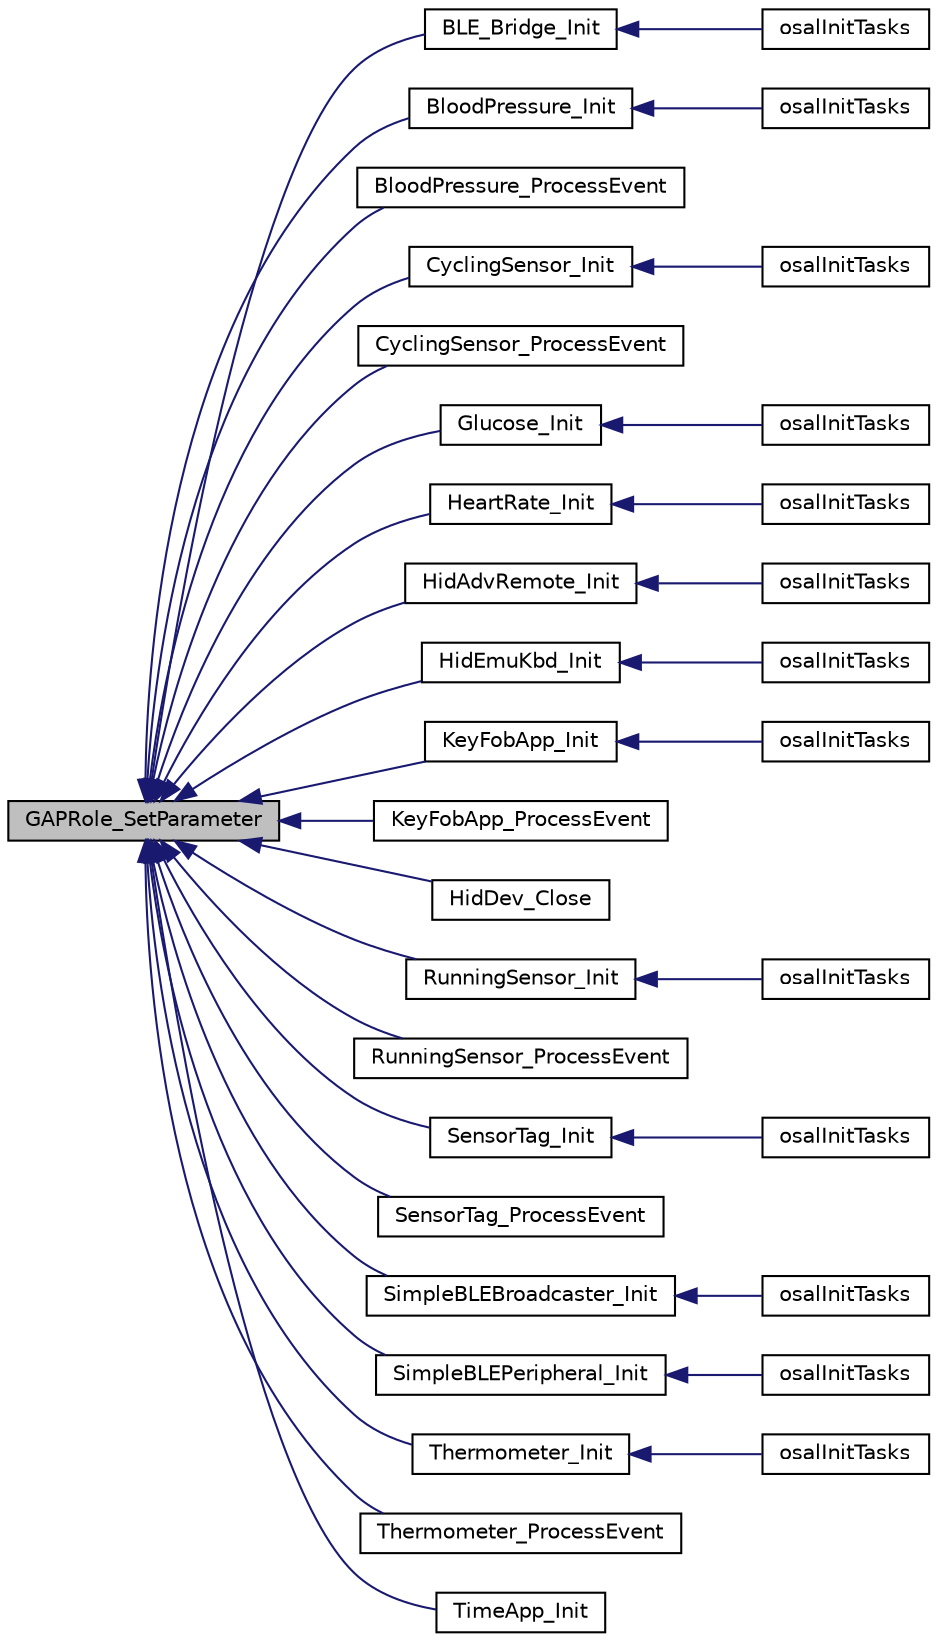 digraph "GAPRole_SetParameter"
{
  edge [fontname="Helvetica",fontsize="10",labelfontname="Helvetica",labelfontsize="10"];
  node [fontname="Helvetica",fontsize="10",shape=record];
  rankdir="LR";
  Node1 [label="GAPRole_SetParameter",height=0.2,width=0.4,color="black", fillcolor="grey75", style="filled" fontcolor="black"];
  Node1 -> Node2 [dir="back",color="midnightblue",fontsize="10",style="solid",fontname="Helvetica"];
  Node2 [label="BLE_Bridge_Init",height=0.2,width=0.4,color="black", fillcolor="white", style="filled",URL="$_b_l_e___bridge_8h.html#a517c0c40f64f6bc27b708b902e21b0e8"];
  Node2 -> Node3 [dir="back",color="midnightblue",fontsize="10",style="solid",fontname="Helvetica"];
  Node3 [label="osalInitTasks",height=0.2,width=0.4,color="black", fillcolor="white", style="filled",URL="$_o_s_a_l___b_l_e___bridge_8c.html#a7ad49ef9f96d7753c3e77e0e69231bb2"];
  Node1 -> Node4 [dir="back",color="midnightblue",fontsize="10",style="solid",fontname="Helvetica"];
  Node4 [label="BloodPressure_Init",height=0.2,width=0.4,color="black", fillcolor="white", style="filled",URL="$blood_pressure_8h.html#a94649fb81e0eccd5975b8cb1cdbeb032"];
  Node4 -> Node5 [dir="back",color="midnightblue",fontsize="10",style="solid",fontname="Helvetica"];
  Node5 [label="osalInitTasks",height=0.2,width=0.4,color="black", fillcolor="white", style="filled",URL="$_o_s_a_l___blood_pressure_8c.html#a7ad49ef9f96d7753c3e77e0e69231bb2"];
  Node1 -> Node6 [dir="back",color="midnightblue",fontsize="10",style="solid",fontname="Helvetica"];
  Node6 [label="BloodPressure_ProcessEvent",height=0.2,width=0.4,color="black", fillcolor="white", style="filled",URL="$blood_pressure_8h.html#a56190a02f171fa626bfa1056692f6926"];
  Node1 -> Node7 [dir="back",color="midnightblue",fontsize="10",style="solid",fontname="Helvetica"];
  Node7 [label="CyclingSensor_Init",height=0.2,width=0.4,color="black", fillcolor="white", style="filled",URL="$cycling_sensor_8h.html#a899bf884f69030ebd3a7ca8a6aa6427b"];
  Node7 -> Node8 [dir="back",color="midnightblue",fontsize="10",style="solid",fontname="Helvetica"];
  Node8 [label="osalInitTasks",height=0.2,width=0.4,color="black", fillcolor="white", style="filled",URL="$_o_s_a_l__cycling_sensor_8c.html#a7ad49ef9f96d7753c3e77e0e69231bb2"];
  Node1 -> Node9 [dir="back",color="midnightblue",fontsize="10",style="solid",fontname="Helvetica"];
  Node9 [label="CyclingSensor_ProcessEvent",height=0.2,width=0.4,color="black", fillcolor="white", style="filled",URL="$cycling_sensor_8h.html#afc7c68f19e8a07760b4acb74fc27f8bc"];
  Node1 -> Node10 [dir="back",color="midnightblue",fontsize="10",style="solid",fontname="Helvetica"];
  Node10 [label="Glucose_Init",height=0.2,width=0.4,color="black", fillcolor="white", style="filled",URL="$glucose_8h.html#a4da167f447996f1acbcfbf0b34278ea3"];
  Node10 -> Node11 [dir="back",color="midnightblue",fontsize="10",style="solid",fontname="Helvetica"];
  Node11 [label="osalInitTasks",height=0.2,width=0.4,color="black", fillcolor="white", style="filled",URL="$_o_s_a_l___glucose_8c.html#a7ad49ef9f96d7753c3e77e0e69231bb2"];
  Node1 -> Node12 [dir="back",color="midnightblue",fontsize="10",style="solid",fontname="Helvetica"];
  Node12 [label="HeartRate_Init",height=0.2,width=0.4,color="black", fillcolor="white", style="filled",URL="$heartrate_8h.html#aa4fc1aeabe9373cd435fc43b7c175fea"];
  Node12 -> Node13 [dir="back",color="midnightblue",fontsize="10",style="solid",fontname="Helvetica"];
  Node13 [label="osalInitTasks",height=0.2,width=0.4,color="black", fillcolor="white", style="filled",URL="$_o_s_a_l__heartrate_8c.html#a7ad49ef9f96d7753c3e77e0e69231bb2"];
  Node1 -> Node14 [dir="back",color="midnightblue",fontsize="10",style="solid",fontname="Helvetica"];
  Node14 [label="HidAdvRemote_Init",height=0.2,width=0.4,color="black", fillcolor="white", style="filled",URL="$hid_adv_remote_8h.html#a9214b13e8b16b75583726016c869ff23"];
  Node14 -> Node15 [dir="back",color="midnightblue",fontsize="10",style="solid",fontname="Helvetica"];
  Node15 [label="osalInitTasks",height=0.2,width=0.4,color="black", fillcolor="white", style="filled",URL="$_o_s_a_l__hid_adv_remote_8c.html#a7ad49ef9f96d7753c3e77e0e69231bb2"];
  Node1 -> Node16 [dir="back",color="midnightblue",fontsize="10",style="solid",fontname="Helvetica"];
  Node16 [label="HidEmuKbd_Init",height=0.2,width=0.4,color="black", fillcolor="white", style="filled",URL="$hidemukbd_8h.html#abb96c0de3a5bb7ef1a16e9bd65f2c5fc"];
  Node16 -> Node17 [dir="back",color="midnightblue",fontsize="10",style="solid",fontname="Helvetica"];
  Node17 [label="osalInitTasks",height=0.2,width=0.4,color="black", fillcolor="white", style="filled",URL="$_o_s_a_l__hidemukbd_8c.html#a7ad49ef9f96d7753c3e77e0e69231bb2"];
  Node1 -> Node18 [dir="back",color="midnightblue",fontsize="10",style="solid",fontname="Helvetica"];
  Node18 [label="KeyFobApp_Init",height=0.2,width=0.4,color="black", fillcolor="white", style="filled",URL="$keyfobdemo_8h.html#a1f00cbcb76e97e9623514c3b41975921"];
  Node18 -> Node19 [dir="back",color="midnightblue",fontsize="10",style="solid",fontname="Helvetica"];
  Node19 [label="osalInitTasks",height=0.2,width=0.4,color="black", fillcolor="white", style="filled",URL="$_o_s_a_l___key_fob_demo_8c.html#a7ad49ef9f96d7753c3e77e0e69231bb2"];
  Node1 -> Node20 [dir="back",color="midnightblue",fontsize="10",style="solid",fontname="Helvetica"];
  Node20 [label="KeyFobApp_ProcessEvent",height=0.2,width=0.4,color="black", fillcolor="white", style="filled",URL="$keyfobdemo_8h.html#aaee63bfba219af672a3382b4d0e23e92"];
  Node1 -> Node21 [dir="back",color="midnightblue",fontsize="10",style="solid",fontname="Helvetica"];
  Node21 [label="HidDev_Close",height=0.2,width=0.4,color="black", fillcolor="white", style="filled",URL="$hiddev_8h.html#a18e0519d3b0a5e30af4a9727e8b67083"];
  Node1 -> Node22 [dir="back",color="midnightblue",fontsize="10",style="solid",fontname="Helvetica"];
  Node22 [label="RunningSensor_Init",height=0.2,width=0.4,color="black", fillcolor="white", style="filled",URL="$running_sensor_8h.html#a8051129ea00c8a7b03205ddb5cb3de87"];
  Node22 -> Node23 [dir="back",color="midnightblue",fontsize="10",style="solid",fontname="Helvetica"];
  Node23 [label="osalInitTasks",height=0.2,width=0.4,color="black", fillcolor="white", style="filled",URL="$_o_s_a_l__running_sensor_8c.html#a7ad49ef9f96d7753c3e77e0e69231bb2"];
  Node1 -> Node24 [dir="back",color="midnightblue",fontsize="10",style="solid",fontname="Helvetica"];
  Node24 [label="RunningSensor_ProcessEvent",height=0.2,width=0.4,color="black", fillcolor="white", style="filled",URL="$running_sensor_8h.html#ae028f0d2806dc2d44c5da577c9d6e701"];
  Node1 -> Node25 [dir="back",color="midnightblue",fontsize="10",style="solid",fontname="Helvetica"];
  Node25 [label="SensorTag_Init",height=0.2,width=0.4,color="black", fillcolor="white", style="filled",URL="$sensor_tag_8h.html#a13b2e5cf7a0072b8860136f3592c2f7f"];
  Node25 -> Node26 [dir="back",color="midnightblue",fontsize="10",style="solid",fontname="Helvetica"];
  Node26 [label="osalInitTasks",height=0.2,width=0.4,color="black", fillcolor="white", style="filled",URL="$_o_s_a_l___sensor_tag_8c.html#a7ad49ef9f96d7753c3e77e0e69231bb2"];
  Node1 -> Node27 [dir="back",color="midnightblue",fontsize="10",style="solid",fontname="Helvetica"];
  Node27 [label="SensorTag_ProcessEvent",height=0.2,width=0.4,color="black", fillcolor="white", style="filled",URL="$sensor_tag_8h.html#aedf9259e6d4dfcd83780b78d1c9f9934"];
  Node1 -> Node28 [dir="back",color="midnightblue",fontsize="10",style="solid",fontname="Helvetica"];
  Node28 [label="SimpleBLEBroadcaster_Init",height=0.2,width=0.4,color="black", fillcolor="white", style="filled",URL="$simple_b_l_e_broadcaster_8h.html#abc6927408c6a346565f7e948294a4254"];
  Node28 -> Node29 [dir="back",color="midnightblue",fontsize="10",style="solid",fontname="Helvetica"];
  Node29 [label="osalInitTasks",height=0.2,width=0.4,color="black", fillcolor="white", style="filled",URL="$_o_s_a_l___simple_b_l_e_broadcaster_8c.html#a7ad49ef9f96d7753c3e77e0e69231bb2"];
  Node1 -> Node30 [dir="back",color="midnightblue",fontsize="10",style="solid",fontname="Helvetica"];
  Node30 [label="SimpleBLEPeripheral_Init",height=0.2,width=0.4,color="black", fillcolor="white", style="filled",URL="$simple_b_l_e_peripheral_8h.html#a6fcd1a4a66a1ced5b5baa29de52572ef"];
  Node30 -> Node31 [dir="back",color="midnightblue",fontsize="10",style="solid",fontname="Helvetica"];
  Node31 [label="osalInitTasks",height=0.2,width=0.4,color="black", fillcolor="white", style="filled",URL="$_o_s_a_l___simple_b_l_e_peripheral_8c.html#a7ad49ef9f96d7753c3e77e0e69231bb2"];
  Node1 -> Node32 [dir="back",color="midnightblue",fontsize="10",style="solid",fontname="Helvetica"];
  Node32 [label="Thermometer_Init",height=0.2,width=0.4,color="black", fillcolor="white", style="filled",URL="$thermometer_8h.html#ad5c3318fbd618488fa9f7c2f4b3bcf48"];
  Node32 -> Node33 [dir="back",color="midnightblue",fontsize="10",style="solid",fontname="Helvetica"];
  Node33 [label="osalInitTasks",height=0.2,width=0.4,color="black", fillcolor="white", style="filled",URL="$_o_s_a_l___thermometer_8c.html#a7ad49ef9f96d7753c3e77e0e69231bb2"];
  Node1 -> Node34 [dir="back",color="midnightblue",fontsize="10",style="solid",fontname="Helvetica"];
  Node34 [label="Thermometer_ProcessEvent",height=0.2,width=0.4,color="black", fillcolor="white", style="filled",URL="$thermometer_8h.html#a7cad3fbf12ea8f6a9ace8e157ebca0a6"];
  Node1 -> Node35 [dir="back",color="midnightblue",fontsize="10",style="solid",fontname="Helvetica"];
  Node35 [label="TimeApp_Init",height=0.2,width=0.4,color="black", fillcolor="white", style="filled",URL="$_time_app_2_source_2timeapp_8h.html#ac830c8be9733f1848064b98be9bdc144"];
}
